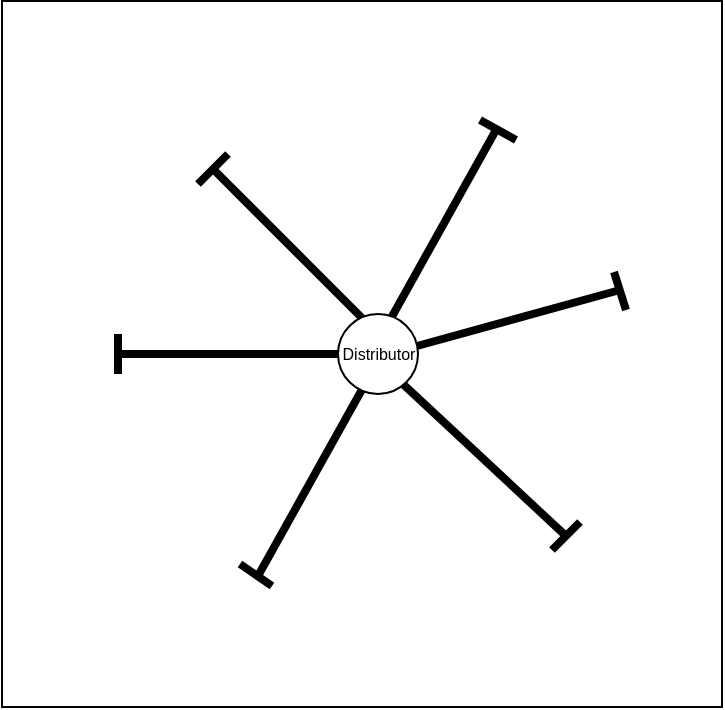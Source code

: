 <mxfile>
    <diagram name="第 1 页" id="ySZDE8blW_etE0rMzz82">
        <mxGraphModel dx="805" dy="707" grid="1" gridSize="10" guides="1" tooltips="1" connect="1" arrows="1" fold="1" page="1" pageScale="1" pageWidth="827" pageHeight="1169" math="0" shadow="0">
            <root>
                <mxCell id="0"/>
                <mxCell id="1" parent="0"/>
                <mxCell id="2" value="" style="rounded=0;whiteSpace=wrap;html=1;" parent="1" vertex="1">
                    <mxGeometry x="132" y="183.5" width="360" height="353" as="geometry"/>
                </mxCell>
                <mxCell id="MrCttywZgMvGspf8CYV7-2" value="" style="group;rotation=43;" parent="1" vertex="1" connectable="0">
                    <mxGeometry x="310" y="400.0" width="120" height="20" as="geometry"/>
                </mxCell>
                <mxCell id="MrCttywZgMvGspf8CYV7-3" value="" style="endArrow=none;html=1;rounded=0;strokeWidth=4;" parent="MrCttywZgMvGspf8CYV7-2" edge="1">
                    <mxGeometry width="50" height="50" relative="1" as="geometry">
                        <mxPoint x="16" y="-31" as="sourcePoint"/>
                        <mxPoint x="104" y="51" as="targetPoint"/>
                    </mxGeometry>
                </mxCell>
                <mxCell id="MrCttywZgMvGspf8CYV7-4" value="" style="endArrow=none;html=1;rounded=0;strokeWidth=4;" parent="MrCttywZgMvGspf8CYV7-2" edge="1">
                    <mxGeometry width="50" height="50" relative="1" as="geometry">
                        <mxPoint x="97" y="58" as="sourcePoint"/>
                        <mxPoint x="111" y="44" as="targetPoint"/>
                    </mxGeometry>
                </mxCell>
                <mxCell id="MrCttywZgMvGspf8CYV7-5" value="" style="group;rotation=-135;" parent="1" vertex="1" connectable="0">
                    <mxGeometry x="220" y="300" width="120" height="20" as="geometry"/>
                </mxCell>
                <mxCell id="MrCttywZgMvGspf8CYV7-6" value="" style="endArrow=none;html=1;rounded=0;strokeWidth=4;" parent="MrCttywZgMvGspf8CYV7-5" edge="1">
                    <mxGeometry width="50" height="50" relative="1" as="geometry">
                        <mxPoint x="102" y="52" as="sourcePoint"/>
                        <mxPoint x="18" y="-32" as="targetPoint"/>
                    </mxGeometry>
                </mxCell>
                <mxCell id="MrCttywZgMvGspf8CYV7-7" value="" style="endArrow=none;html=1;rounded=0;strokeWidth=4;" parent="MrCttywZgMvGspf8CYV7-5" edge="1">
                    <mxGeometry width="50" height="50" relative="1" as="geometry">
                        <mxPoint x="25" y="-40" as="sourcePoint"/>
                        <mxPoint x="10" y="-25" as="targetPoint"/>
                    </mxGeometry>
                </mxCell>
                <mxCell id="MrCttywZgMvGspf8CYV7-8" value="" style="group;rotation=-180;fontColor=#FFFFFF;" parent="1" vertex="1" connectable="0">
                    <mxGeometry x="190" y="350" width="120" height="20" as="geometry"/>
                </mxCell>
                <mxCell id="MrCttywZgMvGspf8CYV7-9" value="" style="endArrow=none;html=1;rounded=0;strokeWidth=4;" parent="MrCttywZgMvGspf8CYV7-8" edge="1">
                    <mxGeometry width="50" height="50" relative="1" as="geometry">
                        <mxPoint x="120" y="10" as="sourcePoint"/>
                        <mxPoint y="10" as="targetPoint"/>
                    </mxGeometry>
                </mxCell>
                <mxCell id="MrCttywZgMvGspf8CYV7-10" value="" style="endArrow=none;html=1;rounded=0;strokeWidth=4;" parent="MrCttywZgMvGspf8CYV7-8" edge="1">
                    <mxGeometry width="50" height="50" relative="1" as="geometry">
                        <mxPoint as="sourcePoint"/>
                        <mxPoint y="20" as="targetPoint"/>
                    </mxGeometry>
                </mxCell>
                <mxCell id="MrCttywZgMvGspf8CYV7-11" value="" style="group;rotation=-15;" parent="1" vertex="1" connectable="0">
                    <mxGeometry x="323" y="334" width="120" height="20" as="geometry"/>
                </mxCell>
                <mxCell id="MrCttywZgMvGspf8CYV7-12" value="" style="endArrow=none;html=1;rounded=0;strokeWidth=4;" parent="MrCttywZgMvGspf8CYV7-11" edge="1">
                    <mxGeometry width="50" height="50" relative="1" as="geometry">
                        <mxPoint x="2" y="26" as="sourcePoint"/>
                        <mxPoint x="118" y="-6" as="targetPoint"/>
                    </mxGeometry>
                </mxCell>
                <mxCell id="MrCttywZgMvGspf8CYV7-13" value="" style="endArrow=none;html=1;rounded=0;strokeWidth=4;" parent="MrCttywZgMvGspf8CYV7-11" edge="1">
                    <mxGeometry width="50" height="50" relative="1" as="geometry">
                        <mxPoint x="121" y="4" as="sourcePoint"/>
                        <mxPoint x="115" y="-15" as="targetPoint"/>
                    </mxGeometry>
                </mxCell>
                <mxCell id="MrCttywZgMvGspf8CYV7-14" value="" style="group;rotation=-240;fillColor=none;" parent="1" vertex="1" connectable="0">
                    <mxGeometry x="229" y="409.0" width="120" height="20" as="geometry"/>
                </mxCell>
                <mxCell id="MrCttywZgMvGspf8CYV7-15" value="" style="endArrow=none;html=1;rounded=0;strokeWidth=4;" parent="MrCttywZgMvGspf8CYV7-14" edge="1">
                    <mxGeometry width="50" height="50" relative="1" as="geometry">
                        <mxPoint x="89" y="-42" as="sourcePoint"/>
                        <mxPoint x="31" y="62" as="targetPoint"/>
                    </mxGeometry>
                </mxCell>
                <mxCell id="MrCttywZgMvGspf8CYV7-16" value="" style="endArrow=none;html=1;rounded=0;strokeWidth=4;" parent="MrCttywZgMvGspf8CYV7-14" edge="1">
                    <mxGeometry width="50" height="50" relative="1" as="geometry">
                        <mxPoint x="22" y="56" as="sourcePoint"/>
                        <mxPoint x="38" y="67" as="targetPoint"/>
                    </mxGeometry>
                </mxCell>
                <mxCell id="4" value="" style="group;rotation=-60;" vertex="1" connectable="0" parent="1">
                    <mxGeometry x="290" y="290" width="120" height="20" as="geometry"/>
                </mxCell>
                <mxCell id="5" value="" style="endArrow=none;html=1;rounded=0;strokeWidth=4;" edge="1" parent="4">
                    <mxGeometry width="50" height="50" relative="1" as="geometry">
                        <mxPoint x="31" y="62" as="sourcePoint"/>
                        <mxPoint x="89" y="-42" as="targetPoint"/>
                    </mxGeometry>
                </mxCell>
                <mxCell id="6" value="" style="endArrow=none;html=1;rounded=0;strokeWidth=4;" edge="1" parent="4">
                    <mxGeometry width="50" height="50" relative="1" as="geometry">
                        <mxPoint x="99" y="-37" as="sourcePoint"/>
                        <mxPoint x="81" y="-47" as="targetPoint"/>
                    </mxGeometry>
                </mxCell>
                <mxCell id="3" value="" style="ellipse;whiteSpace=wrap;html=1;aspect=fixed;fillColor=#FFFFFF;" vertex="1" parent="1">
                    <mxGeometry x="300" y="340" width="40" height="40" as="geometry"/>
                </mxCell>
                <mxCell id="MrCttywZgMvGspf8CYV7-28" value="Distributor" style="text;html=1;strokeColor=none;fillColor=none;align=center;verticalAlign=middle;whiteSpace=wrap;rounded=0;fontSize=8;rotation=0;fontColor=#000000;" parent="1" vertex="1">
                    <mxGeometry x="237.5" y="345" width="165" height="30" as="geometry"/>
                </mxCell>
            </root>
        </mxGraphModel>
    </diagram>
</mxfile>